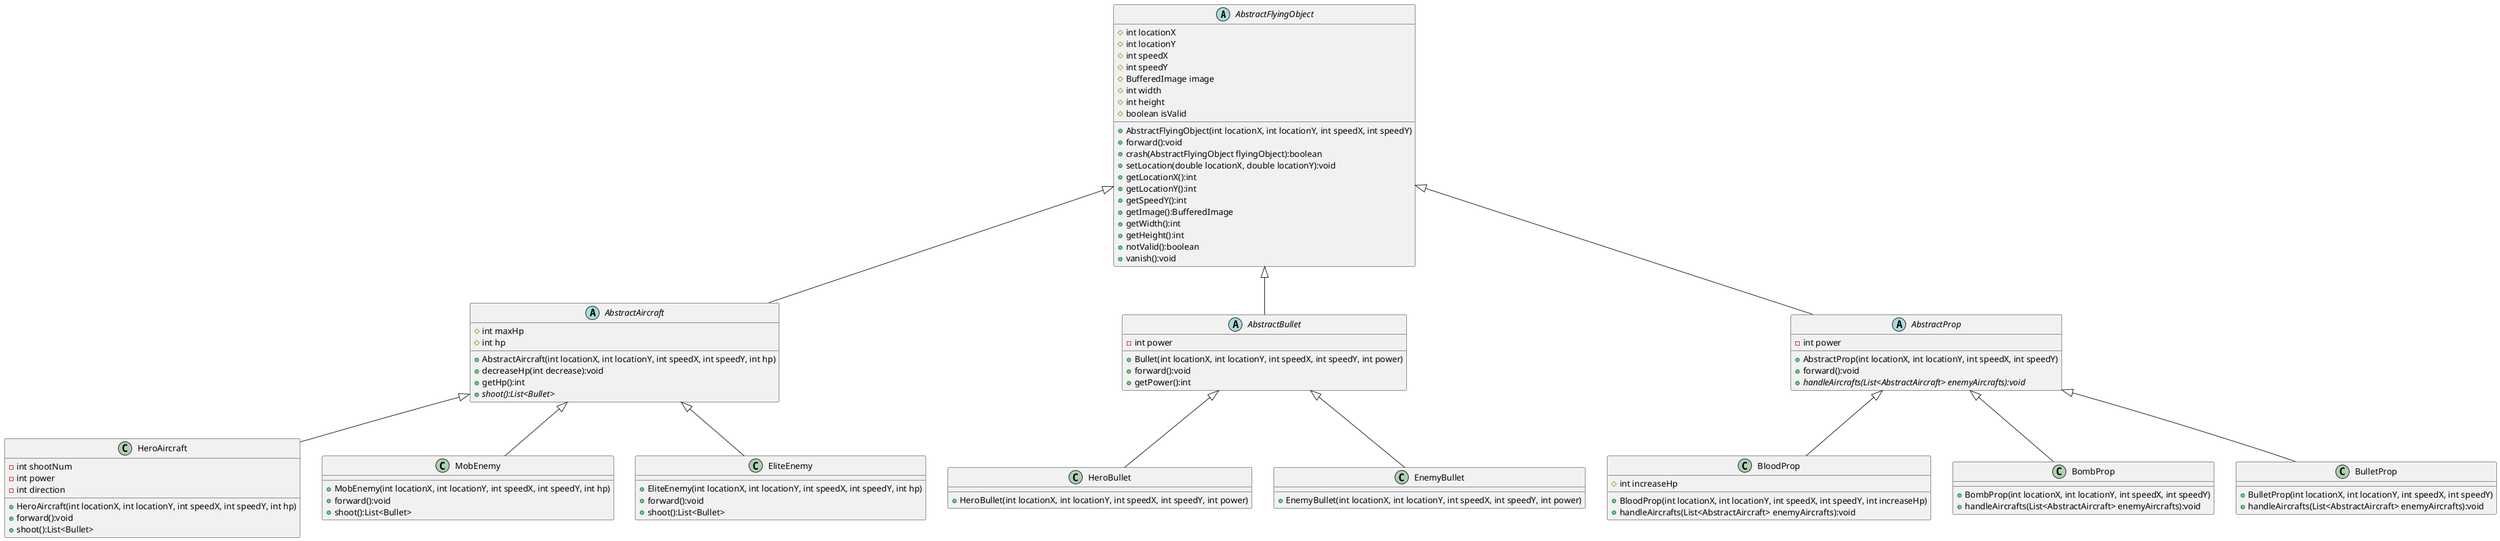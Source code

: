 @startuml
'https://plantuml.com/class-diagram

abstract class AbstractFlyingObject {
    # int locationX
    # int locationY
    # int speedX
    # int speedY
    # BufferedImage image
    # int width
    # int height
    # boolean isValid

    + AbstractFlyingObject(int locationX, int locationY, int speedX, int speedY)
    + forward():void
    + crash(AbstractFlyingObject flyingObject):boolean
    + setLocation(double locationX, double locationY):void
    + getLocationX():int
    + getLocationY():int
    + getSpeedY():int
    + getImage():BufferedImage
    + getWidth():int
    + getHeight():int
    + notValid():boolean
    + vanish():void
}
abstract class AbstractAircraft extends AbstractFlyingObject {
	# int maxHp
    # int hp
    + AbstractAircraft(int locationX, int locationY, int speedX, int speedY, int hp)
    + decreaseHp(int decrease):void
    + getHp():int
    + {abstract} shoot():List<Bullet>
 }

abstract class AbstractBullet extends AbstractFlyingObject {
    - int power
    + Bullet(int locationX, int locationY, int speedX, int speedY, int power)
    + forward():void
	+ getPower():int
}

class HeroAircraft extends AbstractAircraft {
    - int shootNum
    - int power
    - int direction
    + HeroAircraft(int locationX, int locationY, int speedX, int speedY, int hp)
    + forward():void
    + shoot():List<Bullet>
}

class MobEnemy extends AbstractAircraft {
    + MobEnemy(int locationX, int locationY, int speedX, int speedY, int hp)
    + forward():void
    + shoot():List<Bullet>
}

class EliteEnemy extends AbstractAircraft {
    + EliteEnemy(int locationX, int locationY, int speedX, int speedY, int hp)
    + forward():void
    + shoot():List<Bullet>
}

class HeroBullet extends AbstractBullet {
    + HeroBullet(int locationX, int locationY, int speedX, int speedY, int power)
}

class EnemyBullet extends AbstractBullet {
    + EnemyBullet(int locationX, int locationY, int speedX, int speedY, int power)
}

abstract class AbstractProp extends AbstractFlyingObject {
    - int power
    + AbstractProp(int locationX, int locationY, int speedX, int speedY)
    + forward():void
	+ {abstract} handleAircrafts(List<AbstractAircraft> enemyAircrafts):void
}

class BloodProp extends AbstractProp {
    # int increaseHp
    + BloodProp(int locationX, int locationY, int speedX, int speedY, int increaseHp)
    + handleAircrafts(List<AbstractAircraft> enemyAircrafts):void
}

class BombProp extends AbstractProp {
    + BombProp(int locationX, int locationY, int speedX, int speedY)
    + handleAircrafts(List<AbstractAircraft> enemyAircrafts):void
}

class BulletProp extends AbstractProp {
    + BulletProp(int locationX, int locationY, int speedX, int speedY)
    + handleAircrafts(List<AbstractAircraft> enemyAircrafts):void
}



@enduml